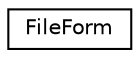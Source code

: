 digraph "Graphical Class Hierarchy"
{
  edge [fontname="Helvetica",fontsize="10",labelfontname="Helvetica",labelfontsize="10"];
  node [fontname="Helvetica",fontsize="10",shape=record];
  rankdir="LR";
  Node1 [label="FileForm",height=0.2,width=0.4,color="black", fillcolor="white", style="filled",URL="$class_file_form.html"];
}
